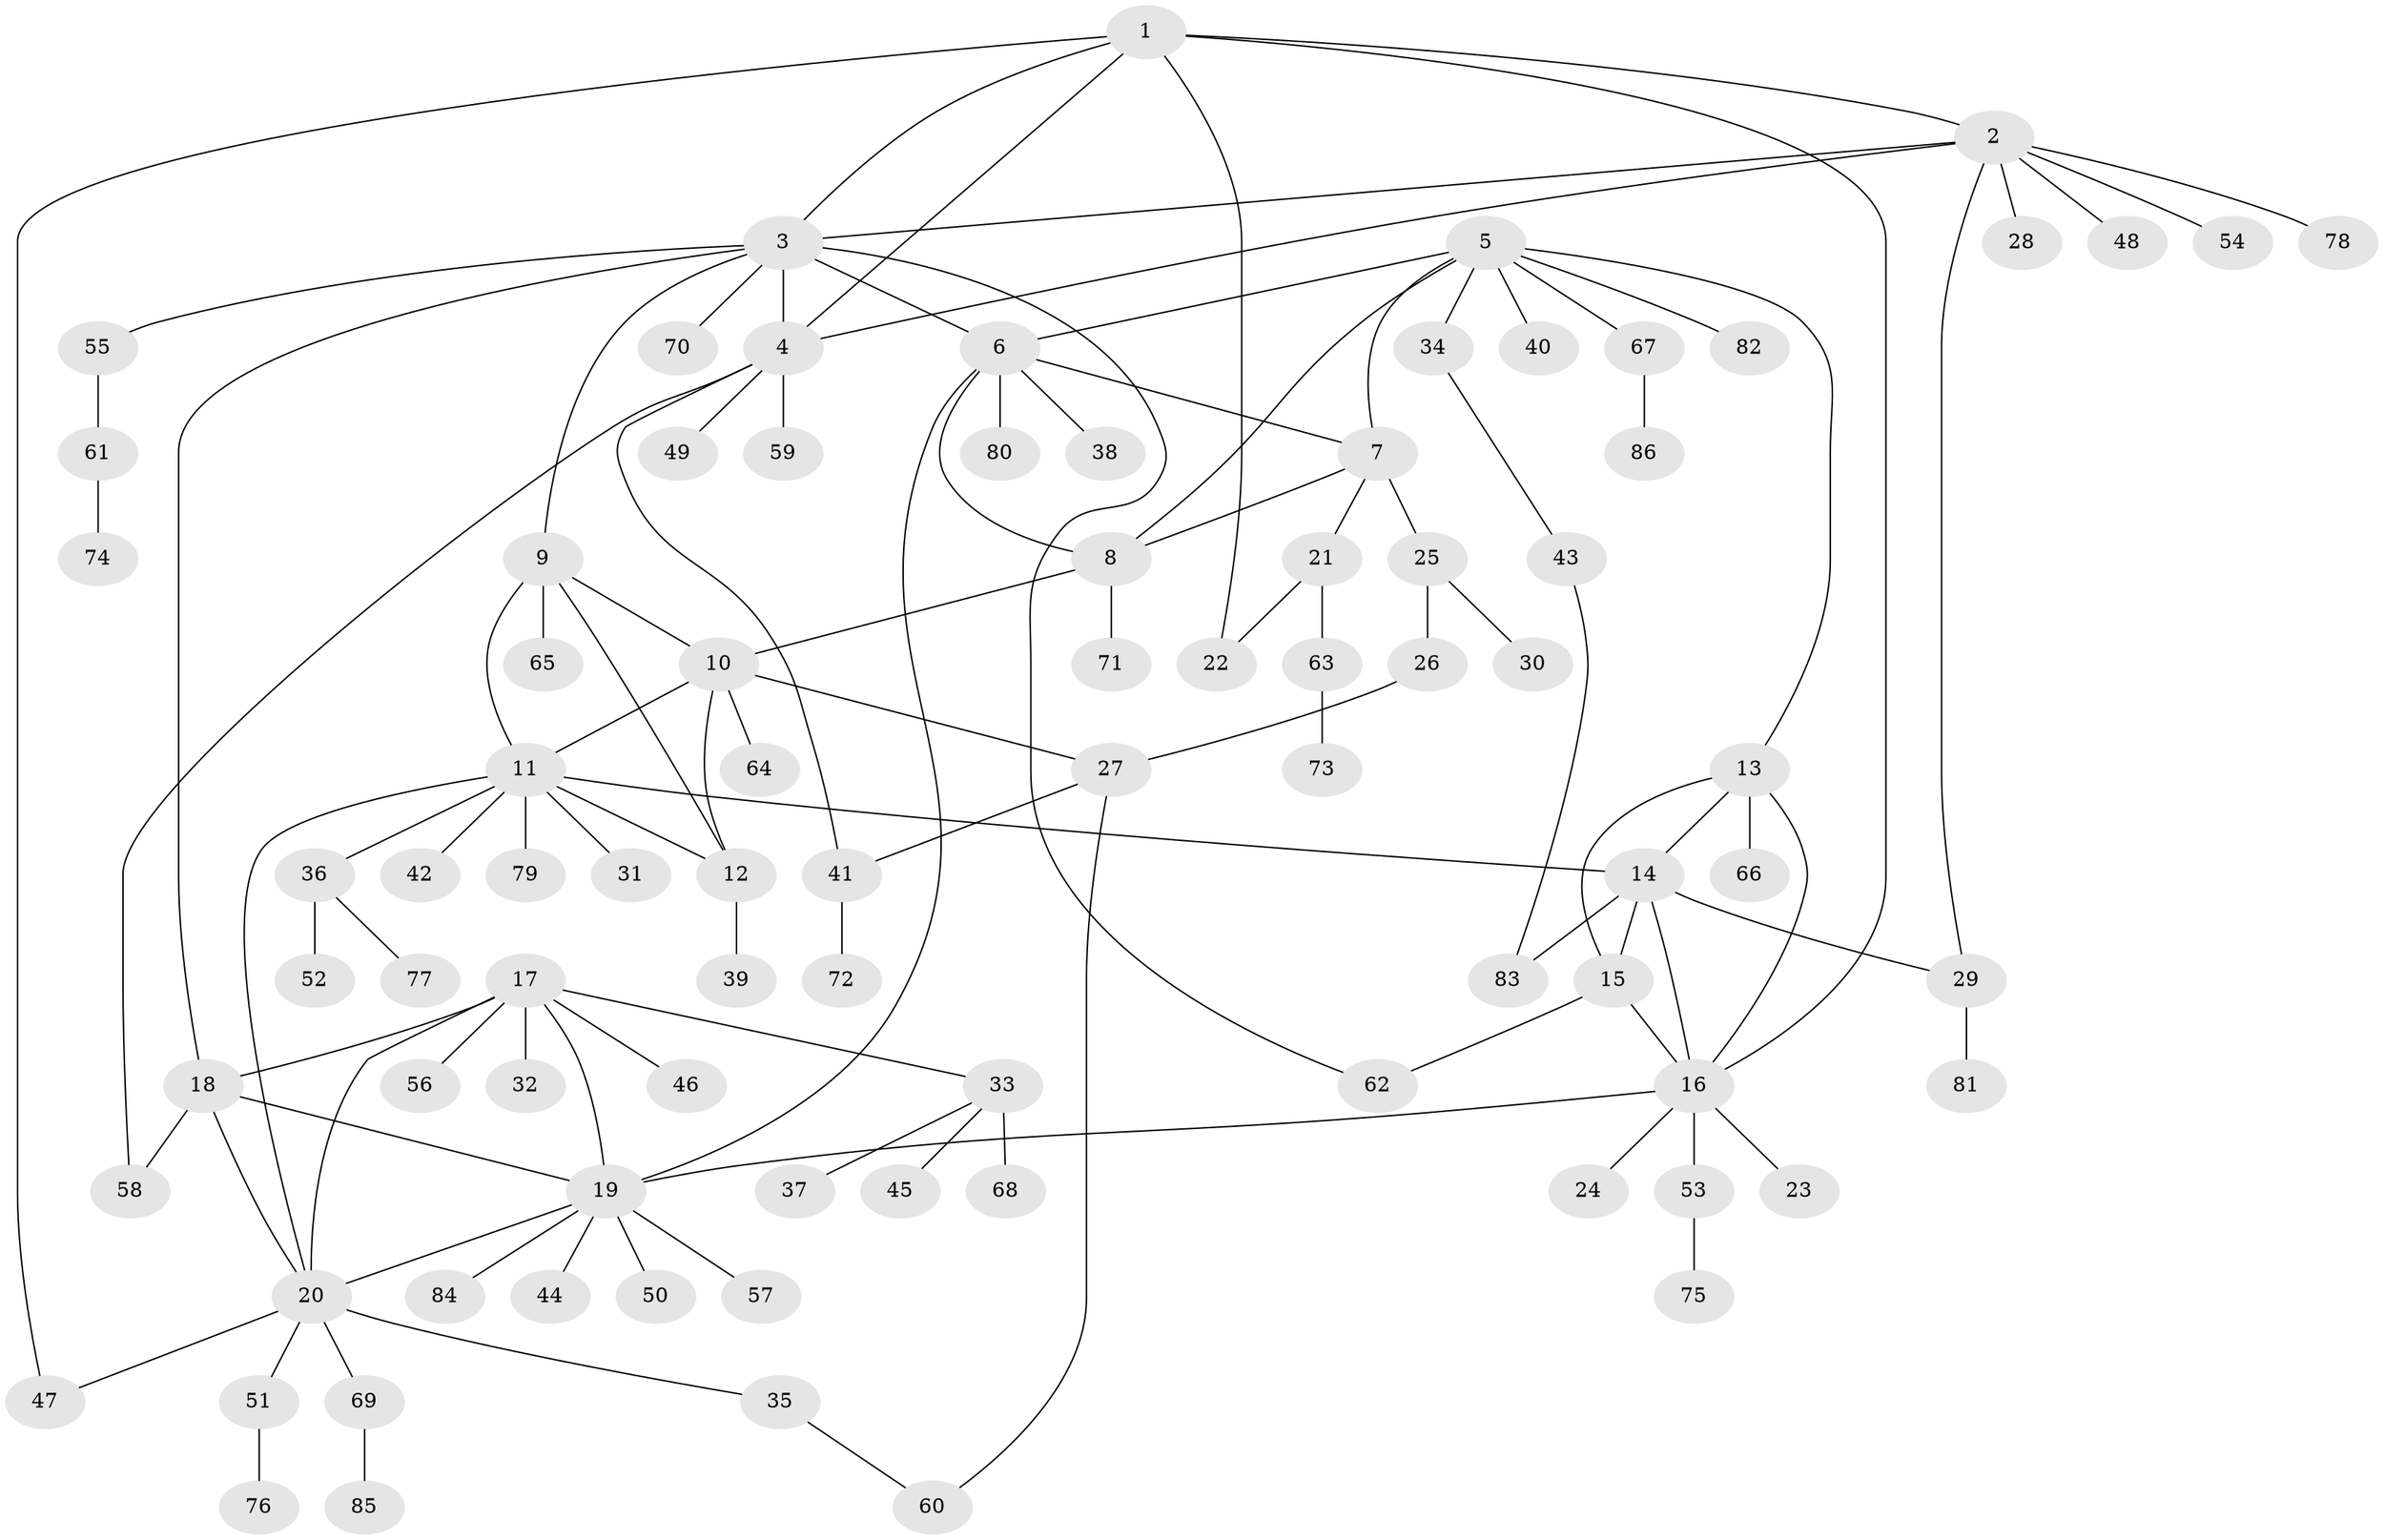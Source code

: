 // coarse degree distribution, {12: 0.0196078431372549, 8: 0.0196078431372549, 10: 0.0392156862745098, 4: 0.058823529411764705, 9: 0.0196078431372549, 7: 0.0196078431372549, 11: 0.0196078431372549, 1: 0.6862745098039216, 2: 0.11764705882352941}
// Generated by graph-tools (version 1.1) at 2025/58/03/04/25 21:58:41]
// undirected, 86 vertices, 115 edges
graph export_dot {
graph [start="1"]
  node [color=gray90,style=filled];
  1;
  2;
  3;
  4;
  5;
  6;
  7;
  8;
  9;
  10;
  11;
  12;
  13;
  14;
  15;
  16;
  17;
  18;
  19;
  20;
  21;
  22;
  23;
  24;
  25;
  26;
  27;
  28;
  29;
  30;
  31;
  32;
  33;
  34;
  35;
  36;
  37;
  38;
  39;
  40;
  41;
  42;
  43;
  44;
  45;
  46;
  47;
  48;
  49;
  50;
  51;
  52;
  53;
  54;
  55;
  56;
  57;
  58;
  59;
  60;
  61;
  62;
  63;
  64;
  65;
  66;
  67;
  68;
  69;
  70;
  71;
  72;
  73;
  74;
  75;
  76;
  77;
  78;
  79;
  80;
  81;
  82;
  83;
  84;
  85;
  86;
  1 -- 2;
  1 -- 3;
  1 -- 4;
  1 -- 16;
  1 -- 22;
  1 -- 47;
  2 -- 3;
  2 -- 4;
  2 -- 28;
  2 -- 29;
  2 -- 48;
  2 -- 54;
  2 -- 78;
  3 -- 4;
  3 -- 6;
  3 -- 9;
  3 -- 18;
  3 -- 55;
  3 -- 62;
  3 -- 70;
  4 -- 41;
  4 -- 49;
  4 -- 58;
  4 -- 59;
  5 -- 6;
  5 -- 7;
  5 -- 8;
  5 -- 13;
  5 -- 34;
  5 -- 40;
  5 -- 67;
  5 -- 82;
  6 -- 7;
  6 -- 8;
  6 -- 19;
  6 -- 38;
  6 -- 80;
  7 -- 8;
  7 -- 21;
  7 -- 25;
  8 -- 10;
  8 -- 71;
  9 -- 10;
  9 -- 11;
  9 -- 12;
  9 -- 65;
  10 -- 11;
  10 -- 12;
  10 -- 27;
  10 -- 64;
  11 -- 12;
  11 -- 14;
  11 -- 20;
  11 -- 31;
  11 -- 36;
  11 -- 42;
  11 -- 79;
  12 -- 39;
  13 -- 14;
  13 -- 15;
  13 -- 16;
  13 -- 66;
  14 -- 15;
  14 -- 16;
  14 -- 29;
  14 -- 83;
  15 -- 16;
  15 -- 62;
  16 -- 19;
  16 -- 23;
  16 -- 24;
  16 -- 53;
  17 -- 18;
  17 -- 19;
  17 -- 20;
  17 -- 32;
  17 -- 33;
  17 -- 46;
  17 -- 56;
  18 -- 19;
  18 -- 20;
  18 -- 58;
  19 -- 20;
  19 -- 44;
  19 -- 50;
  19 -- 57;
  19 -- 84;
  20 -- 35;
  20 -- 47;
  20 -- 51;
  20 -- 69;
  21 -- 22;
  21 -- 63;
  25 -- 26;
  25 -- 30;
  26 -- 27;
  27 -- 41;
  27 -- 60;
  29 -- 81;
  33 -- 37;
  33 -- 45;
  33 -- 68;
  34 -- 43;
  35 -- 60;
  36 -- 52;
  36 -- 77;
  41 -- 72;
  43 -- 83;
  51 -- 76;
  53 -- 75;
  55 -- 61;
  61 -- 74;
  63 -- 73;
  67 -- 86;
  69 -- 85;
}
